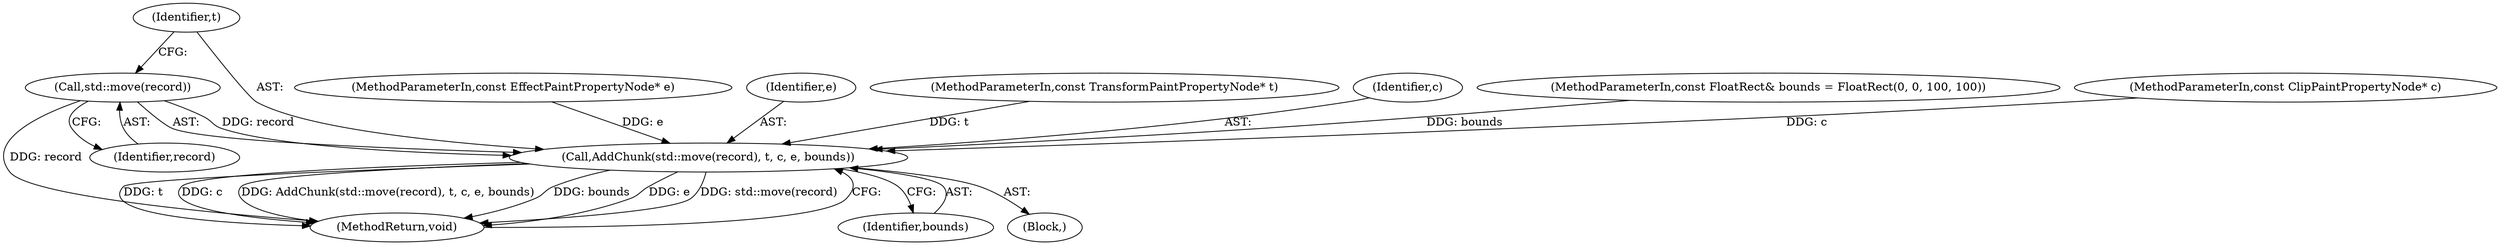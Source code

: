 digraph "0_Chrome_f911e11e7f6b5c0d6f5ee694a9871de6619889f7_34@API" {
"1000116" [label="(Call,std::move(record))"];
"1000115" [label="(Call,AddChunk(std::move(record), t, c, e, bounds))"];
"1000118" [label="(Identifier,t)"];
"1000105" [label="(Block,)"];
"1000103" [label="(MethodParameterIn,const EffectPaintPropertyNode* e)"];
"1000120" [label="(Identifier,e)"];
"1000101" [label="(MethodParameterIn,const TransformPaintPropertyNode* t)"];
"1000122" [label="(MethodReturn,void)"];
"1000117" [label="(Identifier,record)"];
"1000119" [label="(Identifier,c)"];
"1000104" [label="(MethodParameterIn,const FloatRect& bounds = FloatRect(0, 0, 100, 100))"];
"1000115" [label="(Call,AddChunk(std::move(record), t, c, e, bounds))"];
"1000121" [label="(Identifier,bounds)"];
"1000102" [label="(MethodParameterIn,const ClipPaintPropertyNode* c)"];
"1000116" [label="(Call,std::move(record))"];
"1000116" -> "1000115"  [label="AST: "];
"1000116" -> "1000117"  [label="CFG: "];
"1000117" -> "1000116"  [label="AST: "];
"1000118" -> "1000116"  [label="CFG: "];
"1000116" -> "1000122"  [label="DDG: record"];
"1000116" -> "1000115"  [label="DDG: record"];
"1000115" -> "1000105"  [label="AST: "];
"1000115" -> "1000121"  [label="CFG: "];
"1000118" -> "1000115"  [label="AST: "];
"1000119" -> "1000115"  [label="AST: "];
"1000120" -> "1000115"  [label="AST: "];
"1000121" -> "1000115"  [label="AST: "];
"1000122" -> "1000115"  [label="CFG: "];
"1000115" -> "1000122"  [label="DDG: t"];
"1000115" -> "1000122"  [label="DDG: c"];
"1000115" -> "1000122"  [label="DDG: AddChunk(std::move(record), t, c, e, bounds)"];
"1000115" -> "1000122"  [label="DDG: bounds"];
"1000115" -> "1000122"  [label="DDG: e"];
"1000115" -> "1000122"  [label="DDG: std::move(record)"];
"1000102" -> "1000115"  [label="DDG: c"];
"1000101" -> "1000115"  [label="DDG: t"];
"1000103" -> "1000115"  [label="DDG: e"];
"1000104" -> "1000115"  [label="DDG: bounds"];
}
